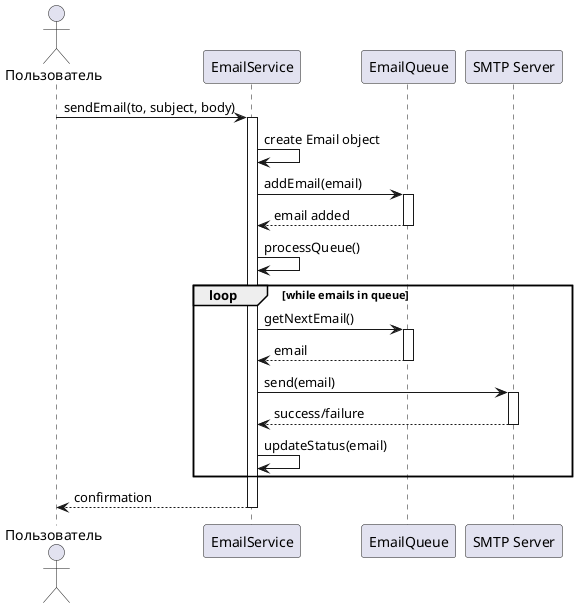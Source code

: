 @startuml

actor User as "Пользователь"
participant "EmailService" as ES
participant "EmailQueue" as EQ
participant "SMTP Server" as SMTP

User -> ES: sendEmail(to, subject, body)
activate ES

ES -> ES: create Email object
ES -> EQ: addEmail(email)
activate EQ
EQ --> ES: email added
deactivate EQ

ES -> ES: processQueue()
loop while emails in queue
    ES -> EQ: getNextEmail()
    activate EQ
    EQ --> ES: email
    deactivate EQ

    ES -> SMTP: send(email)
    activate SMTP
    SMTP --> ES: success/failure
    deactivate SMTP

    ES -> ES: updateStatus(email)
end
ES --> User: confirmation
deactivate ES

@enduml
